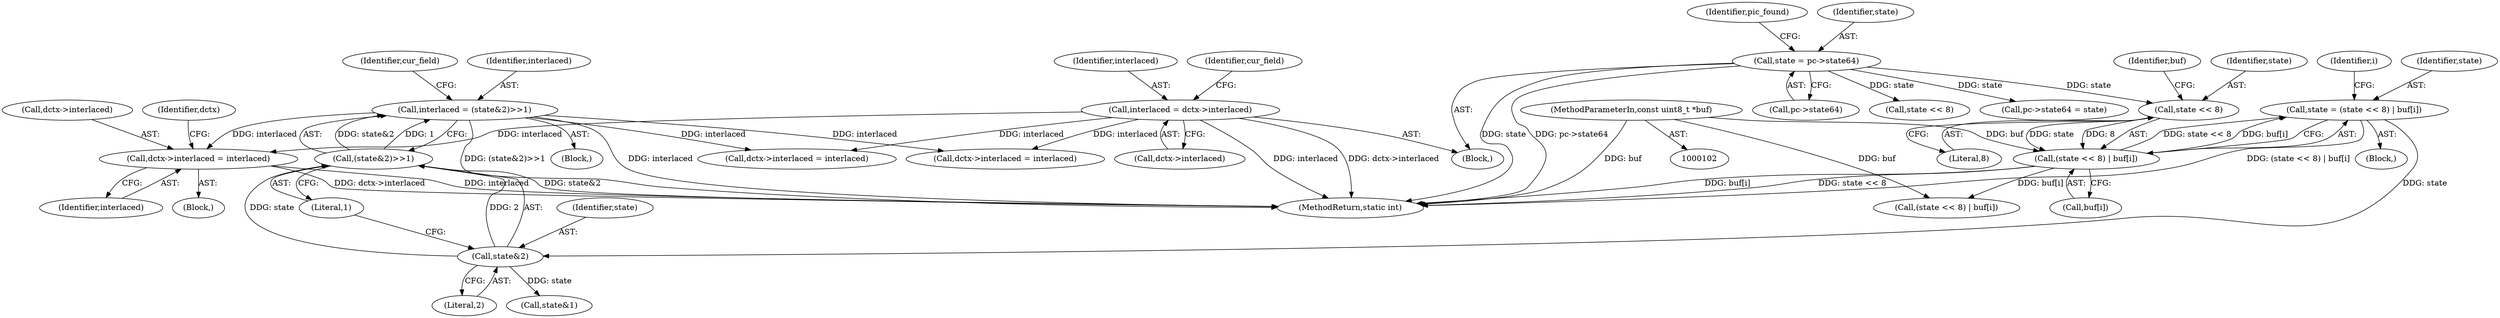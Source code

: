 digraph "0_FFmpeg_31c1c0b46a7021802c3d1d18039fca30dba5a14e@pointer" {
"1000346" [label="(Call,dctx->interlaced = interlaced)"];
"1000171" [label="(Call,interlaced = (state&2)>>1)"];
"1000173" [label="(Call,(state&2)>>1)"];
"1000174" [label="(Call,state&2)"];
"1000156" [label="(Call,state = (state << 8) | buf[i])"];
"1000158" [label="(Call,(state << 8) | buf[i])"];
"1000159" [label="(Call,state << 8)"];
"1000115" [label="(Call,state = pc->state64)"];
"1000104" [label="(MethodParameterIn,const uint8_t *buf)"];
"1000131" [label="(Call,interlaced = dctx->interlaced)"];
"1000347" [label="(Call,dctx->interlaced)"];
"1000171" [label="(Call,interlaced = (state&2)>>1)"];
"1000176" [label="(Literal,2)"];
"1000162" [label="(Call,buf[i])"];
"1000160" [label="(Identifier,state)"];
"1000167" [label="(Identifier,i)"];
"1000156" [label="(Call,state = (state << 8) | buf[i])"];
"1000165" [label="(Block,)"];
"1000122" [label="(Identifier,pic_found)"];
"1000353" [label="(Identifier,dctx)"];
"1000180" [label="(Call,state&1)"];
"1000442" [label="(Call,dctx->interlaced = interlaced)"];
"1000175" [label="(Identifier,state)"];
"1000177" [label="(Literal,1)"];
"1000157" [label="(Identifier,state)"];
"1000410" [label="(Call,dctx->interlaced = interlaced)"];
"1000159" [label="(Call,state << 8)"];
"1000163" [label="(Identifier,buf)"];
"1000161" [label="(Literal,8)"];
"1000115" [label="(Call,state = pc->state64)"];
"1000131" [label="(Call,interlaced = dctx->interlaced)"];
"1000350" [label="(Identifier,interlaced)"];
"1000132" [label="(Identifier,interlaced)"];
"1000104" [label="(MethodParameterIn,const uint8_t *buf)"];
"1000454" [label="(MethodReturn,static int)"];
"1000221" [label="(Call,state << 8)"];
"1000106" [label="(Block,)"];
"1000155" [label="(Block,)"];
"1000173" [label="(Call,(state&2)>>1)"];
"1000158" [label="(Call,(state << 8) | buf[i])"];
"1000328" [label="(Block,)"];
"1000179" [label="(Identifier,cur_field)"];
"1000220" [label="(Call,(state << 8) | buf[i])"];
"1000116" [label="(Identifier,state)"];
"1000437" [label="(Call,pc->state64 = state)"];
"1000133" [label="(Call,dctx->interlaced)"];
"1000138" [label="(Identifier,cur_field)"];
"1000346" [label="(Call,dctx->interlaced = interlaced)"];
"1000172" [label="(Identifier,interlaced)"];
"1000117" [label="(Call,pc->state64)"];
"1000174" [label="(Call,state&2)"];
"1000346" -> "1000328"  [label="AST: "];
"1000346" -> "1000350"  [label="CFG: "];
"1000347" -> "1000346"  [label="AST: "];
"1000350" -> "1000346"  [label="AST: "];
"1000353" -> "1000346"  [label="CFG: "];
"1000346" -> "1000454"  [label="DDG: dctx->interlaced"];
"1000346" -> "1000454"  [label="DDG: interlaced"];
"1000171" -> "1000346"  [label="DDG: interlaced"];
"1000131" -> "1000346"  [label="DDG: interlaced"];
"1000171" -> "1000165"  [label="AST: "];
"1000171" -> "1000173"  [label="CFG: "];
"1000172" -> "1000171"  [label="AST: "];
"1000173" -> "1000171"  [label="AST: "];
"1000179" -> "1000171"  [label="CFG: "];
"1000171" -> "1000454"  [label="DDG: interlaced"];
"1000171" -> "1000454"  [label="DDG: (state&2)>>1"];
"1000173" -> "1000171"  [label="DDG: state&2"];
"1000173" -> "1000171"  [label="DDG: 1"];
"1000171" -> "1000410"  [label="DDG: interlaced"];
"1000171" -> "1000442"  [label="DDG: interlaced"];
"1000173" -> "1000177"  [label="CFG: "];
"1000174" -> "1000173"  [label="AST: "];
"1000177" -> "1000173"  [label="AST: "];
"1000173" -> "1000454"  [label="DDG: state&2"];
"1000174" -> "1000173"  [label="DDG: state"];
"1000174" -> "1000173"  [label="DDG: 2"];
"1000174" -> "1000176"  [label="CFG: "];
"1000175" -> "1000174"  [label="AST: "];
"1000176" -> "1000174"  [label="AST: "];
"1000177" -> "1000174"  [label="CFG: "];
"1000156" -> "1000174"  [label="DDG: state"];
"1000174" -> "1000180"  [label="DDG: state"];
"1000156" -> "1000155"  [label="AST: "];
"1000156" -> "1000158"  [label="CFG: "];
"1000157" -> "1000156"  [label="AST: "];
"1000158" -> "1000156"  [label="AST: "];
"1000167" -> "1000156"  [label="CFG: "];
"1000156" -> "1000454"  [label="DDG: (state << 8) | buf[i]"];
"1000158" -> "1000156"  [label="DDG: state << 8"];
"1000158" -> "1000156"  [label="DDG: buf[i]"];
"1000158" -> "1000162"  [label="CFG: "];
"1000159" -> "1000158"  [label="AST: "];
"1000162" -> "1000158"  [label="AST: "];
"1000158" -> "1000454"  [label="DDG: state << 8"];
"1000158" -> "1000454"  [label="DDG: buf[i]"];
"1000159" -> "1000158"  [label="DDG: state"];
"1000159" -> "1000158"  [label="DDG: 8"];
"1000104" -> "1000158"  [label="DDG: buf"];
"1000158" -> "1000220"  [label="DDG: buf[i]"];
"1000159" -> "1000161"  [label="CFG: "];
"1000160" -> "1000159"  [label="AST: "];
"1000161" -> "1000159"  [label="AST: "];
"1000163" -> "1000159"  [label="CFG: "];
"1000115" -> "1000159"  [label="DDG: state"];
"1000115" -> "1000106"  [label="AST: "];
"1000115" -> "1000117"  [label="CFG: "];
"1000116" -> "1000115"  [label="AST: "];
"1000117" -> "1000115"  [label="AST: "];
"1000122" -> "1000115"  [label="CFG: "];
"1000115" -> "1000454"  [label="DDG: pc->state64"];
"1000115" -> "1000454"  [label="DDG: state"];
"1000115" -> "1000221"  [label="DDG: state"];
"1000115" -> "1000437"  [label="DDG: state"];
"1000104" -> "1000102"  [label="AST: "];
"1000104" -> "1000454"  [label="DDG: buf"];
"1000104" -> "1000220"  [label="DDG: buf"];
"1000131" -> "1000106"  [label="AST: "];
"1000131" -> "1000133"  [label="CFG: "];
"1000132" -> "1000131"  [label="AST: "];
"1000133" -> "1000131"  [label="AST: "];
"1000138" -> "1000131"  [label="CFG: "];
"1000131" -> "1000454"  [label="DDG: interlaced"];
"1000131" -> "1000454"  [label="DDG: dctx->interlaced"];
"1000131" -> "1000410"  [label="DDG: interlaced"];
"1000131" -> "1000442"  [label="DDG: interlaced"];
}
